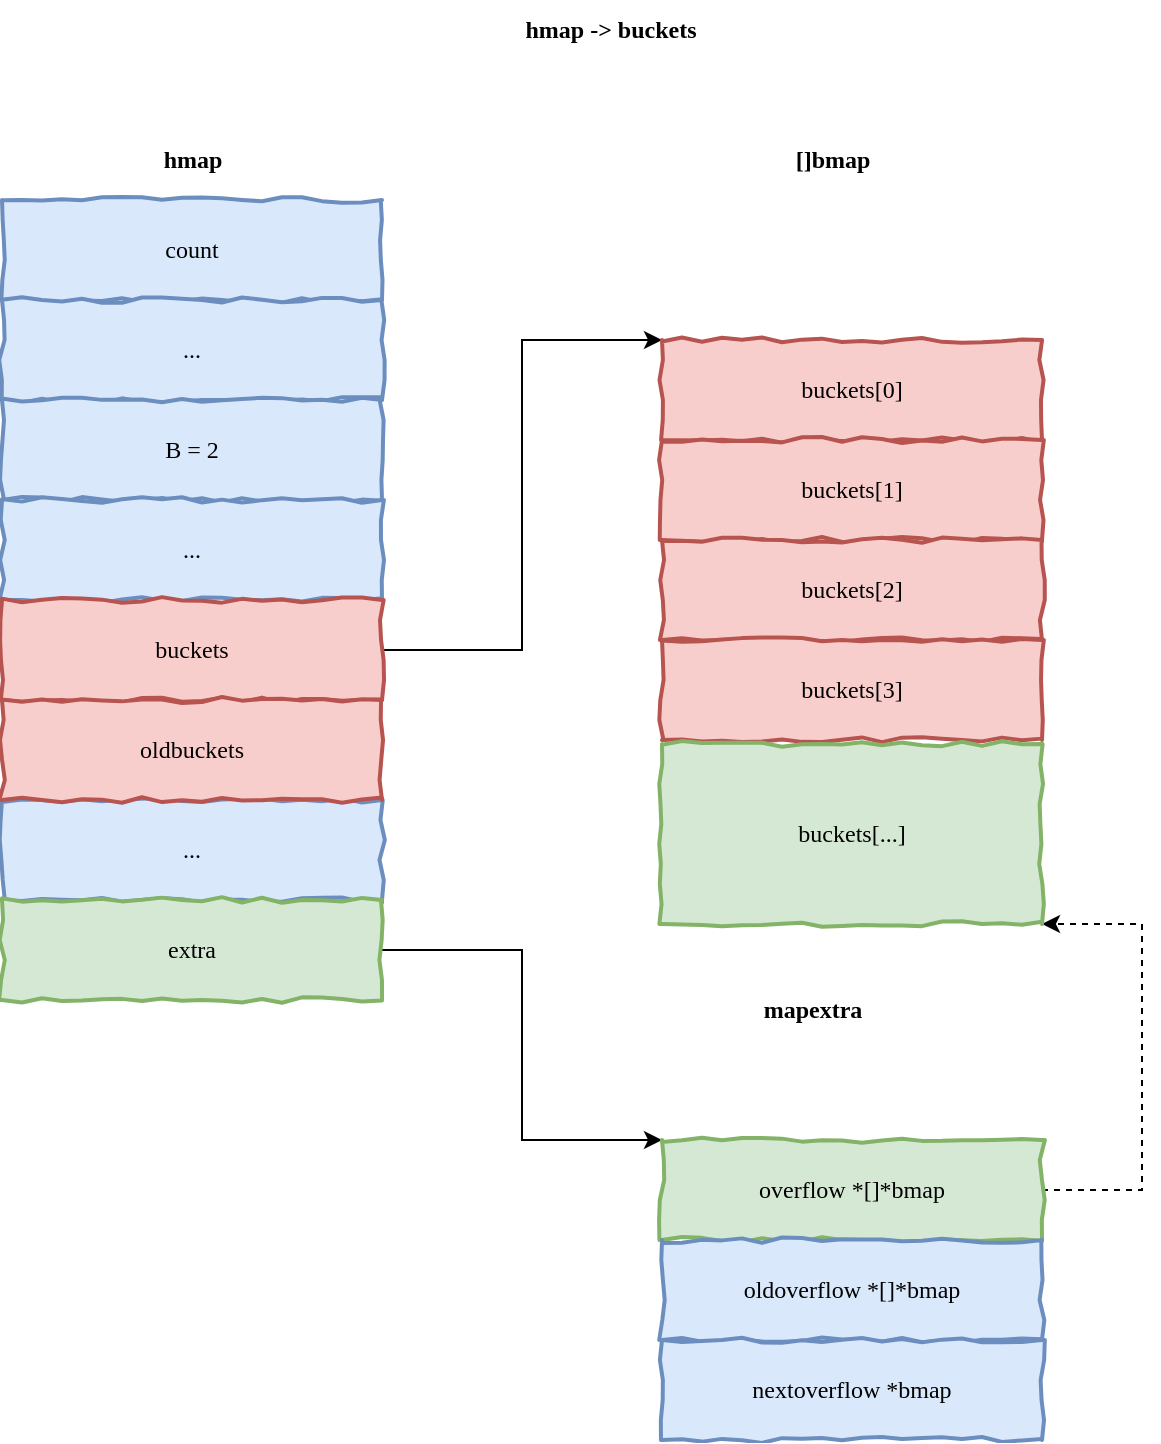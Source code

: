 <mxfile version="24.7.8">
  <diagram name="第 1 页" id="t2ewgCgAzbBRNsm4YQQK">
    <mxGraphModel dx="994" dy="726" grid="1" gridSize="10" guides="1" tooltips="1" connect="1" arrows="1" fold="1" page="1" pageScale="1" pageWidth="827" pageHeight="1169" math="0" shadow="0">
      <root>
        <mxCell id="0" />
        <mxCell id="1" parent="0" />
        <mxCell id="KTlh5fkEzJNQhNYiEp_2-1" value="&lt;font face=&quot;monaco&quot;&gt;count&lt;/font&gt;" style="rounded=0;whiteSpace=wrap;html=1;strokeWidth=2;fillColor=#dae8fc;strokeColor=#6c8ebf;comic=1;jiggle=3;" vertex="1" parent="1">
          <mxGeometry x="110" y="210" width="190" height="50" as="geometry" />
        </mxCell>
        <mxCell id="KTlh5fkEzJNQhNYiEp_2-2" value="&lt;font face=&quot;Monaco&quot;&gt;&lt;b&gt;hmap&lt;/b&gt;&lt;/font&gt;" style="text;html=1;align=center;verticalAlign=middle;resizable=0;points=[];autosize=1;strokeColor=none;fillColor=none;fontSize=12;fontFamily=Helvetica;fontColor=default;" vertex="1" parent="1">
          <mxGeometry x="180" y="175" width="50" height="30" as="geometry" />
        </mxCell>
        <mxCell id="KTlh5fkEzJNQhNYiEp_2-3" value="&lt;font face=&quot;monaco&quot;&gt;...&lt;/font&gt;" style="rounded=0;whiteSpace=wrap;html=1;strokeWidth=2;fillColor=#dae8fc;strokeColor=#6c8ebf;comic=1;jiggle=3;" vertex="1" parent="1">
          <mxGeometry x="110" y="260" width="190" height="50" as="geometry" />
        </mxCell>
        <mxCell id="KTlh5fkEzJNQhNYiEp_2-4" value="&lt;font face=&quot;Monaco&quot;&gt;&lt;b&gt;hmap -&amp;gt; buckets&lt;/b&gt;&lt;/font&gt;" style="text;html=1;align=center;verticalAlign=middle;resizable=0;points=[];autosize=1;strokeColor=none;fillColor=none;fontSize=12;fontFamily=Helvetica;fontColor=default;" vertex="1" parent="1">
          <mxGeometry x="349" y="110" width="130" height="30" as="geometry" />
        </mxCell>
        <mxCell id="KTlh5fkEzJNQhNYiEp_2-5" value="&lt;font face=&quot;monaco&quot;&gt;B = 2&lt;/font&gt;" style="rounded=0;whiteSpace=wrap;html=1;strokeWidth=2;fillColor=#dae8fc;strokeColor=#6c8ebf;comic=1;jiggle=3;" vertex="1" parent="1">
          <mxGeometry x="110" y="310" width="190" height="50" as="geometry" />
        </mxCell>
        <mxCell id="KTlh5fkEzJNQhNYiEp_2-6" value="&lt;font face=&quot;monaco&quot;&gt;...&lt;/font&gt;" style="rounded=0;whiteSpace=wrap;html=1;strokeWidth=2;fillColor=#dae8fc;strokeColor=#6c8ebf;comic=1;jiggle=3;" vertex="1" parent="1">
          <mxGeometry x="110" y="360" width="190" height="50" as="geometry" />
        </mxCell>
        <mxCell id="KTlh5fkEzJNQhNYiEp_2-17" style="edgeStyle=orthogonalEdgeStyle;rounded=0;orthogonalLoop=1;jettySize=auto;html=1;entryX=0;entryY=0;entryDx=0;entryDy=0;" edge="1" parent="1" source="KTlh5fkEzJNQhNYiEp_2-7" target="KTlh5fkEzJNQhNYiEp_2-9">
          <mxGeometry relative="1" as="geometry">
            <Array as="points">
              <mxPoint x="370" y="435" />
              <mxPoint x="370" y="280" />
            </Array>
          </mxGeometry>
        </mxCell>
        <mxCell id="KTlh5fkEzJNQhNYiEp_2-7" value="&lt;font face=&quot;monaco&quot;&gt;buckets&lt;/font&gt;" style="rounded=0;whiteSpace=wrap;html=1;strokeWidth=2;fillColor=#f8cecc;strokeColor=#b85450;comic=1;jiggle=3;" vertex="1" parent="1">
          <mxGeometry x="110" y="410" width="190" height="50" as="geometry" />
        </mxCell>
        <mxCell id="KTlh5fkEzJNQhNYiEp_2-8" value="&lt;font face=&quot;monaco&quot;&gt;...&lt;/font&gt;" style="rounded=0;whiteSpace=wrap;html=1;strokeWidth=2;fillColor=#dae8fc;strokeColor=#6c8ebf;comic=1;jiggle=3;" vertex="1" parent="1">
          <mxGeometry x="110" y="510" width="190" height="50" as="geometry" />
        </mxCell>
        <mxCell id="KTlh5fkEzJNQhNYiEp_2-9" value="&lt;font face=&quot;monaco&quot;&gt;buckets[0]&lt;/font&gt;" style="rounded=0;whiteSpace=wrap;html=1;strokeWidth=2;fillColor=#f8cecc;strokeColor=#b85450;comic=1;jiggle=3;" vertex="1" parent="1">
          <mxGeometry x="440" y="280" width="190" height="50" as="geometry" />
        </mxCell>
        <mxCell id="KTlh5fkEzJNQhNYiEp_2-10" value="&lt;font face=&quot;Monaco&quot;&gt;&lt;b&gt;[]bmap&lt;/b&gt;&lt;/font&gt;" style="text;html=1;align=center;verticalAlign=middle;resizable=0;points=[];autosize=1;strokeColor=none;fillColor=none;fontSize=12;fontFamily=Helvetica;fontColor=default;" vertex="1" parent="1">
          <mxGeometry x="490" y="175" width="70" height="30" as="geometry" />
        </mxCell>
        <mxCell id="KTlh5fkEzJNQhNYiEp_2-14" value="&lt;font face=&quot;monaco&quot;&gt;buckets[1]&lt;/font&gt;" style="rounded=0;whiteSpace=wrap;html=1;strokeWidth=2;fillColor=#f8cecc;strokeColor=#b85450;comic=1;jiggle=3;" vertex="1" parent="1">
          <mxGeometry x="440" y="330" width="190" height="50" as="geometry" />
        </mxCell>
        <mxCell id="KTlh5fkEzJNQhNYiEp_2-15" value="&lt;font face=&quot;monaco&quot;&gt;buckets[2]&lt;/font&gt;" style="rounded=0;whiteSpace=wrap;html=1;strokeWidth=2;fillColor=#f8cecc;strokeColor=#b85450;comic=1;jiggle=3;" vertex="1" parent="1">
          <mxGeometry x="440" y="380" width="190" height="50" as="geometry" />
        </mxCell>
        <mxCell id="KTlh5fkEzJNQhNYiEp_2-16" value="&lt;font face=&quot;monaco&quot;&gt;buckets[3]&lt;/font&gt;" style="rounded=0;whiteSpace=wrap;html=1;strokeWidth=2;fillColor=#f8cecc;strokeColor=#b85450;comic=1;jiggle=3;" vertex="1" parent="1">
          <mxGeometry x="440" y="430" width="190" height="50" as="geometry" />
        </mxCell>
        <mxCell id="KTlh5fkEzJNQhNYiEp_2-18" value="&lt;font face=&quot;monaco&quot;&gt;oldbuckets&lt;/font&gt;" style="rounded=0;whiteSpace=wrap;html=1;strokeWidth=2;fillColor=#f8cecc;strokeColor=#b85450;comic=1;jiggle=3;" vertex="1" parent="1">
          <mxGeometry x="110" y="460" width="190" height="50" as="geometry" />
        </mxCell>
        <mxCell id="KTlh5fkEzJNQhNYiEp_2-22" style="edgeStyle=orthogonalEdgeStyle;rounded=0;orthogonalLoop=1;jettySize=auto;html=1;entryX=0;entryY=0;entryDx=0;entryDy=0;" edge="1" parent="1" source="KTlh5fkEzJNQhNYiEp_2-19" target="KTlh5fkEzJNQhNYiEp_2-20">
          <mxGeometry relative="1" as="geometry">
            <Array as="points">
              <mxPoint x="370" y="585" />
              <mxPoint x="370" y="680" />
            </Array>
          </mxGeometry>
        </mxCell>
        <mxCell id="KTlh5fkEzJNQhNYiEp_2-19" value="&lt;font face=&quot;monaco&quot;&gt;extra&lt;/font&gt;" style="rounded=0;whiteSpace=wrap;html=1;strokeWidth=2;fillColor=#d5e8d4;strokeColor=#82b366;comic=1;jiggle=3;" vertex="1" parent="1">
          <mxGeometry x="110" y="560" width="190" height="50" as="geometry" />
        </mxCell>
        <mxCell id="KTlh5fkEzJNQhNYiEp_2-28" style="edgeStyle=orthogonalEdgeStyle;rounded=0;orthogonalLoop=1;jettySize=auto;html=1;entryX=1;entryY=1;entryDx=0;entryDy=0;dashed=1;" edge="1" parent="1" source="KTlh5fkEzJNQhNYiEp_2-20" target="KTlh5fkEzJNQhNYiEp_2-25">
          <mxGeometry relative="1" as="geometry">
            <Array as="points">
              <mxPoint x="680" y="705" />
              <mxPoint x="680" y="572" />
            </Array>
          </mxGeometry>
        </mxCell>
        <mxCell id="KTlh5fkEzJNQhNYiEp_2-20" value="&lt;font face=&quot;monaco&quot;&gt;overflow *[]*bmap&lt;/font&gt;" style="rounded=0;whiteSpace=wrap;html=1;strokeWidth=2;fillColor=#d5e8d4;strokeColor=#82b366;comic=1;jiggle=3;" vertex="1" parent="1">
          <mxGeometry x="440" y="680" width="190" height="50" as="geometry" />
        </mxCell>
        <mxCell id="KTlh5fkEzJNQhNYiEp_2-21" value="&lt;font face=&quot;Monaco&quot;&gt;&lt;b&gt;mapextra&lt;/b&gt;&lt;/font&gt;" style="text;html=1;align=center;verticalAlign=middle;resizable=0;points=[];autosize=1;strokeColor=none;fillColor=none;fontSize=12;fontFamily=Helvetica;fontColor=default;" vertex="1" parent="1">
          <mxGeometry x="475" y="600" width="80" height="30" as="geometry" />
        </mxCell>
        <mxCell id="KTlh5fkEzJNQhNYiEp_2-23" value="&lt;font face=&quot;monaco&quot;&gt;oldoverflow *[]*bmap&lt;/font&gt;" style="rounded=0;whiteSpace=wrap;html=1;strokeWidth=2;fillColor=#dae8fc;strokeColor=#6c8ebf;comic=1;jiggle=3;" vertex="1" parent="1">
          <mxGeometry x="440" y="730" width="190" height="50" as="geometry" />
        </mxCell>
        <mxCell id="KTlh5fkEzJNQhNYiEp_2-24" value="&lt;font face=&quot;monaco&quot;&gt;nextoverflow *bmap&lt;/font&gt;" style="rounded=0;whiteSpace=wrap;html=1;strokeWidth=2;fillColor=#dae8fc;strokeColor=#6c8ebf;comic=1;jiggle=3;" vertex="1" parent="1">
          <mxGeometry x="440" y="780" width="190" height="50" as="geometry" />
        </mxCell>
        <mxCell id="KTlh5fkEzJNQhNYiEp_2-25" value="&lt;font face=&quot;monaco&quot;&gt;buckets[...]&lt;/font&gt;" style="rounded=0;whiteSpace=wrap;html=1;strokeWidth=2;fillColor=#d5e8d4;strokeColor=#82b366;comic=1;jiggle=3;" vertex="1" parent="1">
          <mxGeometry x="440" y="482" width="190" height="90" as="geometry" />
        </mxCell>
      </root>
    </mxGraphModel>
  </diagram>
</mxfile>
